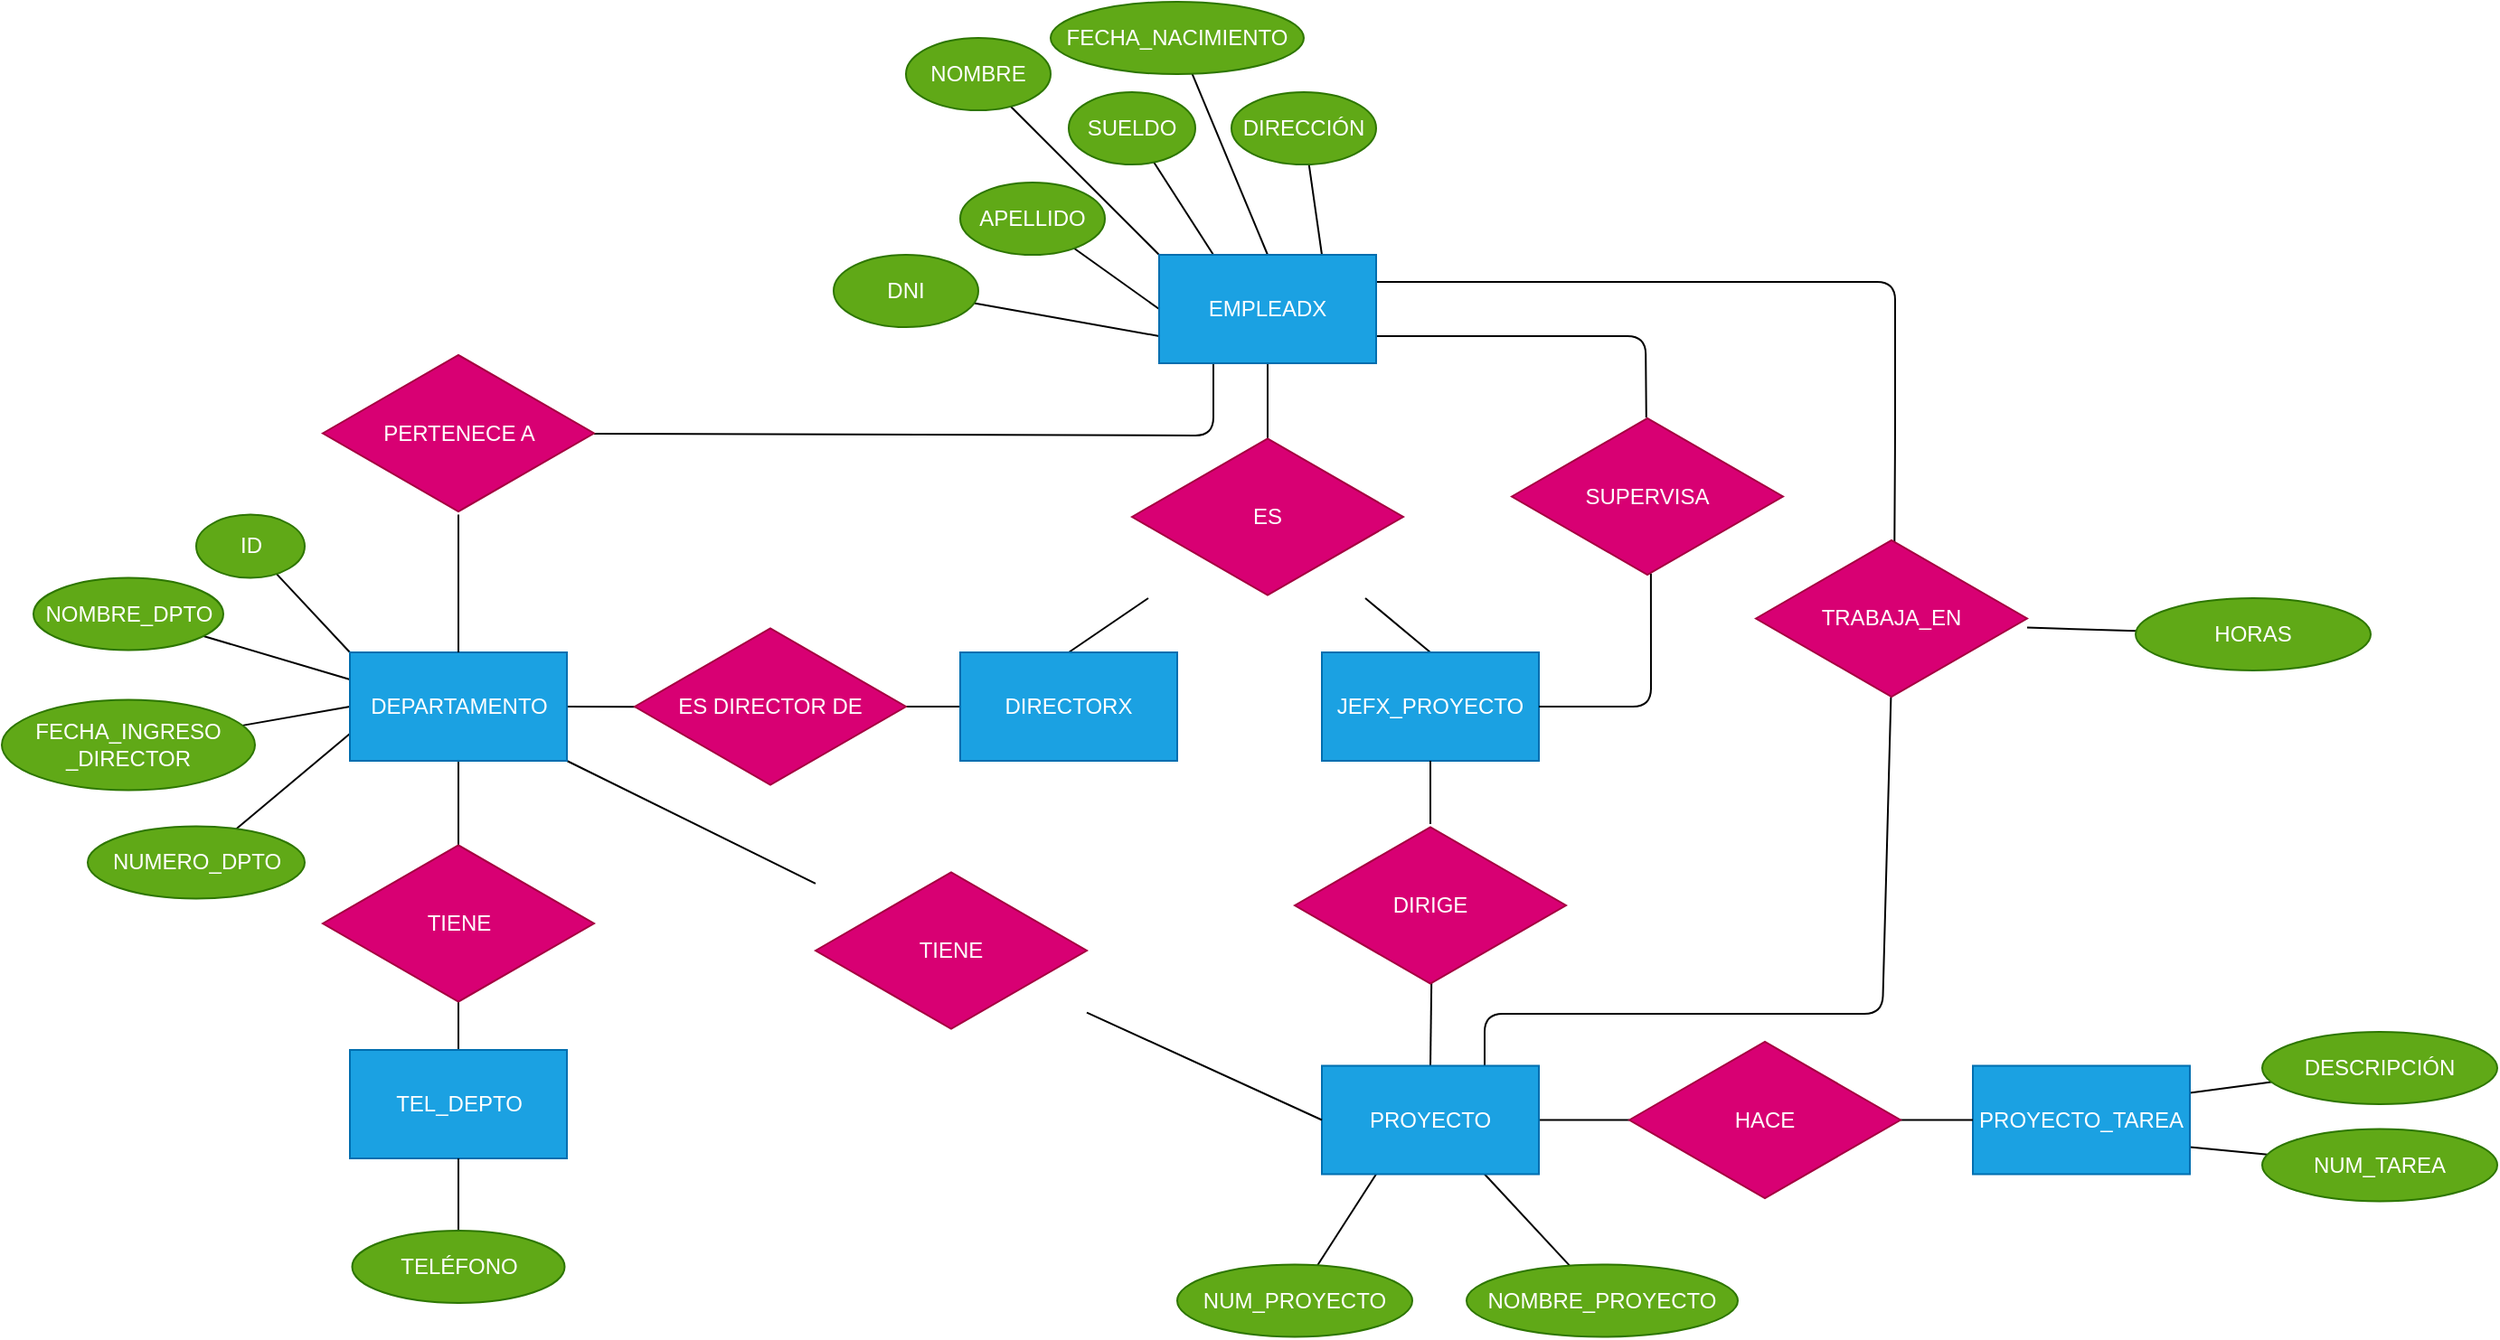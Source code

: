 <mxfile version="20.3.3" type="device"><diagram id="HXs-7ExEDOnrbbwlSL16" name="Page-1"><mxGraphModel dx="2881" dy="1063" grid="1" gridSize="10" guides="1" tooltips="1" connect="1" arrows="1" fold="1" page="1" pageScale="1" pageWidth="850" pageHeight="1100" math="0" shadow="0"><root><mxCell id="0"/><mxCell id="1" parent="0"/><mxCell id="LuEVlL8RjTMX9jjmykgY-19" style="orthogonalLoop=1;jettySize=auto;html=1;exitX=0.25;exitY=0;exitDx=0;exitDy=0;strokeColor=default;endArrow=none;endFill=0;" edge="1" parent="1" source="LuEVlL8RjTMX9jjmykgY-1" target="LuEVlL8RjTMX9jjmykgY-16"><mxGeometry relative="1" as="geometry"/></mxCell><mxCell id="LuEVlL8RjTMX9jjmykgY-20" style="edgeStyle=none;orthogonalLoop=1;jettySize=auto;html=1;exitX=0.75;exitY=0;exitDx=0;exitDy=0;strokeColor=default;endArrow=none;endFill=0;" edge="1" parent="1" source="LuEVlL8RjTMX9jjmykgY-1" target="LuEVlL8RjTMX9jjmykgY-15"><mxGeometry relative="1" as="geometry"/></mxCell><mxCell id="LuEVlL8RjTMX9jjmykgY-21" style="edgeStyle=none;orthogonalLoop=1;jettySize=auto;html=1;exitX=0;exitY=0.5;exitDx=0;exitDy=0;strokeColor=default;endArrow=none;endFill=0;" edge="1" parent="1" source="LuEVlL8RjTMX9jjmykgY-1" target="LuEVlL8RjTMX9jjmykgY-13"><mxGeometry relative="1" as="geometry"/></mxCell><mxCell id="LuEVlL8RjTMX9jjmykgY-22" style="edgeStyle=none;orthogonalLoop=1;jettySize=auto;html=1;exitX=0;exitY=0.75;exitDx=0;exitDy=0;strokeColor=default;endArrow=none;endFill=0;" edge="1" parent="1" source="LuEVlL8RjTMX9jjmykgY-1" target="LuEVlL8RjTMX9jjmykgY-11"><mxGeometry relative="1" as="geometry"/></mxCell><mxCell id="LuEVlL8RjTMX9jjmykgY-23" style="edgeStyle=none;orthogonalLoop=1;jettySize=auto;html=1;exitX=0;exitY=0;exitDx=0;exitDy=0;strokeColor=default;endArrow=none;endFill=0;" edge="1" parent="1" source="LuEVlL8RjTMX9jjmykgY-1" target="LuEVlL8RjTMX9jjmykgY-12"><mxGeometry relative="1" as="geometry"/></mxCell><mxCell id="LuEVlL8RjTMX9jjmykgY-24" style="edgeStyle=none;orthogonalLoop=1;jettySize=auto;html=1;exitX=0.5;exitY=0;exitDx=0;exitDy=0;strokeColor=default;endArrow=none;endFill=0;" edge="1" parent="1" source="LuEVlL8RjTMX9jjmykgY-1" target="LuEVlL8RjTMX9jjmykgY-14"><mxGeometry relative="1" as="geometry"/></mxCell><mxCell id="LuEVlL8RjTMX9jjmykgY-28" style="edgeStyle=none;orthogonalLoop=1;jettySize=auto;html=1;exitX=0.25;exitY=1;exitDx=0;exitDy=0;strokeColor=default;endArrow=none;endFill=0;" edge="1" parent="1" source="LuEVlL8RjTMX9jjmykgY-1" target="LuEVlL8RjTMX9jjmykgY-27"><mxGeometry relative="1" as="geometry"><Array as="points"><mxPoint x="110" y="280"/></Array></mxGeometry></mxCell><mxCell id="LuEVlL8RjTMX9jjmykgY-31" style="edgeStyle=none;orthogonalLoop=1;jettySize=auto;html=1;exitX=1;exitY=0.75;exitDx=0;exitDy=0;strokeColor=default;endArrow=none;endFill=0;entryX=0.496;entryY=0.015;entryDx=0;entryDy=0;entryPerimeter=0;" edge="1" parent="1" source="LuEVlL8RjTMX9jjmykgY-1" target="LuEVlL8RjTMX9jjmykgY-30"><mxGeometry relative="1" as="geometry"><Array as="points"><mxPoint x="349" y="225"/></Array></mxGeometry></mxCell><mxCell id="LuEVlL8RjTMX9jjmykgY-39" style="edgeStyle=none;orthogonalLoop=1;jettySize=auto;html=1;entryX=0.5;entryY=0.048;entryDx=0;entryDy=0;entryPerimeter=0;strokeColor=default;endArrow=none;endFill=0;" edge="1" parent="1" source="LuEVlL8RjTMX9jjmykgY-1" target="LuEVlL8RjTMX9jjmykgY-36"><mxGeometry relative="1" as="geometry"/></mxCell><mxCell id="LuEVlL8RjTMX9jjmykgY-81" style="edgeStyle=none;orthogonalLoop=1;jettySize=auto;html=1;exitX=1;exitY=0.25;exitDx=0;exitDy=0;entryX=0.511;entryY=0.03;entryDx=0;entryDy=0;entryPerimeter=0;strokeColor=default;endArrow=none;endFill=0;" edge="1" parent="1" source="LuEVlL8RjTMX9jjmykgY-1" target="LuEVlL8RjTMX9jjmykgY-10"><mxGeometry relative="1" as="geometry"><Array as="points"><mxPoint x="487" y="195"/><mxPoint x="487" y="280"/></Array></mxGeometry></mxCell><mxCell id="LuEVlL8RjTMX9jjmykgY-1" value="EMPLEADX" style="rounded=0;whiteSpace=wrap;html=1;fillColor=#1ba1e2;strokeColor=#006EAF;fontColor=#ffffff;" vertex="1" parent="1"><mxGeometry x="80" y="180" width="120" height="60" as="geometry"/></mxCell><mxCell id="LuEVlL8RjTMX9jjmykgY-41" style="edgeStyle=none;orthogonalLoop=1;jettySize=auto;html=1;exitX=0.5;exitY=0;exitDx=0;exitDy=0;strokeColor=default;endArrow=none;endFill=0;" edge="1" parent="1" source="LuEVlL8RjTMX9jjmykgY-2" target="LuEVlL8RjTMX9jjmykgY-36"><mxGeometry relative="1" as="geometry"/></mxCell><mxCell id="LuEVlL8RjTMX9jjmykgY-52" value="" style="edgeStyle=none;orthogonalLoop=1;jettySize=auto;html=1;strokeColor=default;endArrow=none;endFill=0;" edge="1" parent="1" source="LuEVlL8RjTMX9jjmykgY-2" target="LuEVlL8RjTMX9jjmykgY-50"><mxGeometry relative="1" as="geometry"/></mxCell><mxCell id="LuEVlL8RjTMX9jjmykgY-2" value="DIRECTORX" style="rounded=0;whiteSpace=wrap;html=1;fillColor=#1ba1e2;strokeColor=#006EAF;fontColor=#ffffff;" vertex="1" parent="1"><mxGeometry x="-30" y="400" width="120" height="60" as="geometry"/></mxCell><mxCell id="LuEVlL8RjTMX9jjmykgY-40" style="edgeStyle=none;orthogonalLoop=1;jettySize=auto;html=1;exitX=0.5;exitY=0;exitDx=0;exitDy=0;strokeColor=default;endArrow=none;endFill=0;" edge="1" parent="1" source="LuEVlL8RjTMX9jjmykgY-3" target="LuEVlL8RjTMX9jjmykgY-36"><mxGeometry relative="1" as="geometry"/></mxCell><mxCell id="LuEVlL8RjTMX9jjmykgY-3" value="JEFX_PROYECTO" style="rounded=0;whiteSpace=wrap;html=1;fillColor=#1ba1e2;strokeColor=#006EAF;fontColor=#ffffff;" vertex="1" parent="1"><mxGeometry x="170" y="400" width="120" height="60" as="geometry"/></mxCell><mxCell id="LuEVlL8RjTMX9jjmykgY-46" style="edgeStyle=none;orthogonalLoop=1;jettySize=auto;html=1;exitX=0;exitY=0;exitDx=0;exitDy=0;strokeColor=default;endArrow=none;endFill=0;" edge="1" parent="1" source="LuEVlL8RjTMX9jjmykgY-4" target="LuEVlL8RjTMX9jjmykgY-42"><mxGeometry relative="1" as="geometry"/></mxCell><mxCell id="LuEVlL8RjTMX9jjmykgY-47" style="edgeStyle=none;orthogonalLoop=1;jettySize=auto;html=1;exitX=0;exitY=0.25;exitDx=0;exitDy=0;strokeColor=default;endArrow=none;endFill=0;" edge="1" parent="1" source="LuEVlL8RjTMX9jjmykgY-4" target="LuEVlL8RjTMX9jjmykgY-43"><mxGeometry relative="1" as="geometry"/></mxCell><mxCell id="LuEVlL8RjTMX9jjmykgY-48" style="edgeStyle=none;orthogonalLoop=1;jettySize=auto;html=1;exitX=0;exitY=0.5;exitDx=0;exitDy=0;strokeColor=default;endArrow=none;endFill=0;" edge="1" parent="1" source="LuEVlL8RjTMX9jjmykgY-4" target="LuEVlL8RjTMX9jjmykgY-45"><mxGeometry relative="1" as="geometry"/></mxCell><mxCell id="LuEVlL8RjTMX9jjmykgY-49" style="edgeStyle=none;orthogonalLoop=1;jettySize=auto;html=1;exitX=0;exitY=0.75;exitDx=0;exitDy=0;strokeColor=default;endArrow=none;endFill=0;" edge="1" parent="1" source="LuEVlL8RjTMX9jjmykgY-4" target="LuEVlL8RjTMX9jjmykgY-44"><mxGeometry relative="1" as="geometry"/></mxCell><mxCell id="LuEVlL8RjTMX9jjmykgY-51" style="edgeStyle=none;orthogonalLoop=1;jettySize=auto;html=1;exitX=1;exitY=0.5;exitDx=0;exitDy=0;entryX=0.003;entryY=0.502;entryDx=0;entryDy=0;entryPerimeter=0;strokeColor=default;endArrow=none;endFill=0;" edge="1" parent="1" source="LuEVlL8RjTMX9jjmykgY-4" target="LuEVlL8RjTMX9jjmykgY-50"><mxGeometry relative="1" as="geometry"/></mxCell><mxCell id="LuEVlL8RjTMX9jjmykgY-55" style="edgeStyle=none;orthogonalLoop=1;jettySize=auto;html=1;exitX=0.5;exitY=1;exitDx=0;exitDy=0;strokeColor=default;endArrow=none;endFill=0;entryX=0.5;entryY=0.024;entryDx=0;entryDy=0;entryPerimeter=0;" edge="1" parent="1" source="LuEVlL8RjTMX9jjmykgY-4" target="LuEVlL8RjTMX9jjmykgY-54"><mxGeometry relative="1" as="geometry"/></mxCell><mxCell id="LuEVlL8RjTMX9jjmykgY-68" style="edgeStyle=none;orthogonalLoop=1;jettySize=auto;html=1;exitX=1;exitY=1;exitDx=0;exitDy=0;strokeColor=default;endArrow=none;endFill=0;" edge="1" parent="1" source="LuEVlL8RjTMX9jjmykgY-4" target="LuEVlL8RjTMX9jjmykgY-69"><mxGeometry relative="1" as="geometry"><mxPoint x="-80.0" y="590" as="targetPoint"/></mxGeometry></mxCell><mxCell id="LuEVlL8RjTMX9jjmykgY-4" value="DEPARTAMENTO" style="rounded=0;whiteSpace=wrap;html=1;fillColor=#1ba1e2;strokeColor=#006EAF;fontColor=#ffffff;" vertex="1" parent="1"><mxGeometry x="-367.5" y="400" width="120" height="60" as="geometry"/></mxCell><mxCell id="LuEVlL8RjTMX9jjmykgY-62" style="edgeStyle=none;orthogonalLoop=1;jettySize=auto;html=1;exitX=0.25;exitY=1;exitDx=0;exitDy=0;strokeColor=default;endArrow=none;endFill=0;" edge="1" parent="1" source="LuEVlL8RjTMX9jjmykgY-5" target="LuEVlL8RjTMX9jjmykgY-59"><mxGeometry relative="1" as="geometry"/></mxCell><mxCell id="LuEVlL8RjTMX9jjmykgY-63" style="edgeStyle=none;orthogonalLoop=1;jettySize=auto;html=1;exitX=0.75;exitY=1;exitDx=0;exitDy=0;strokeColor=default;endArrow=none;endFill=0;" edge="1" parent="1" source="LuEVlL8RjTMX9jjmykgY-5" target="LuEVlL8RjTMX9jjmykgY-60"><mxGeometry relative="1" as="geometry"/></mxCell><mxCell id="LuEVlL8RjTMX9jjmykgY-66" style="edgeStyle=none;orthogonalLoop=1;jettySize=auto;html=1;exitX=0.5;exitY=0;exitDx=0;exitDy=0;strokeColor=default;endArrow=none;endFill=0;entryX=0.504;entryY=0.97;entryDx=0;entryDy=0;entryPerimeter=0;" edge="1" parent="1" source="LuEVlL8RjTMX9jjmykgY-5" target="LuEVlL8RjTMX9jjmykgY-64"><mxGeometry relative="1" as="geometry"/></mxCell><mxCell id="LuEVlL8RjTMX9jjmykgY-72" style="edgeStyle=none;orthogonalLoop=1;jettySize=auto;html=1;exitX=1;exitY=0.5;exitDx=0;exitDy=0;strokeColor=default;endArrow=none;endFill=0;" edge="1" parent="1" source="LuEVlL8RjTMX9jjmykgY-5" target="LuEVlL8RjTMX9jjmykgY-71"><mxGeometry relative="1" as="geometry"/></mxCell><mxCell id="LuEVlL8RjTMX9jjmykgY-82" style="edgeStyle=none;orthogonalLoop=1;jettySize=auto;html=1;entryX=0.498;entryY=0.982;entryDx=0;entryDy=0;entryPerimeter=0;strokeColor=default;endArrow=none;endFill=0;exitX=0.75;exitY=0;exitDx=0;exitDy=0;" edge="1" parent="1" source="LuEVlL8RjTMX9jjmykgY-5" target="LuEVlL8RjTMX9jjmykgY-10"><mxGeometry relative="1" as="geometry"><Array as="points"><mxPoint x="260" y="600"/><mxPoint x="480" y="600"/></Array></mxGeometry></mxCell><mxCell id="LuEVlL8RjTMX9jjmykgY-5" value="PROYECTO" style="rounded=0;whiteSpace=wrap;html=1;fillColor=#1ba1e2;strokeColor=#006EAF;fontColor=#ffffff;" vertex="1" parent="1"><mxGeometry x="170" y="628.75" width="120" height="60" as="geometry"/></mxCell><mxCell id="LuEVlL8RjTMX9jjmykgY-77" style="edgeStyle=none;orthogonalLoop=1;jettySize=auto;html=1;exitX=1;exitY=0.25;exitDx=0;exitDy=0;strokeColor=default;endArrow=none;endFill=0;" edge="1" parent="1" source="LuEVlL8RjTMX9jjmykgY-6" target="LuEVlL8RjTMX9jjmykgY-75"><mxGeometry relative="1" as="geometry"/></mxCell><mxCell id="LuEVlL8RjTMX9jjmykgY-78" style="edgeStyle=none;orthogonalLoop=1;jettySize=auto;html=1;exitX=1;exitY=0.75;exitDx=0;exitDy=0;strokeColor=default;endArrow=none;endFill=0;" edge="1" parent="1" source="LuEVlL8RjTMX9jjmykgY-6" target="LuEVlL8RjTMX9jjmykgY-74"><mxGeometry relative="1" as="geometry"/></mxCell><mxCell id="LuEVlL8RjTMX9jjmykgY-6" value="PROYECTO_TAREA" style="rounded=0;whiteSpace=wrap;html=1;fillColor=#1ba1e2;strokeColor=#006EAF;fontColor=#ffffff;" vertex="1" parent="1"><mxGeometry x="530" y="628.75" width="120" height="60" as="geometry"/></mxCell><mxCell id="LuEVlL8RjTMX9jjmykgY-10" value="TRABAJA_EN" style="html=1;whiteSpace=wrap;aspect=fixed;shape=isoRectangle;fillColor=#d80073;strokeColor=#A50040;fontColor=#ffffff;" vertex="1" parent="1"><mxGeometry x="410" y="336.25" width="150" height="90" as="geometry"/></mxCell><mxCell id="LuEVlL8RjTMX9jjmykgY-11" value="DNI" style="ellipse;whiteSpace=wrap;html=1;fillColor=#60a917;fontColor=#ffffff;strokeColor=#2D7600;" vertex="1" parent="1"><mxGeometry x="-100" y="180" width="80" height="40" as="geometry"/></mxCell><mxCell id="LuEVlL8RjTMX9jjmykgY-12" value="NOMBRE" style="ellipse;whiteSpace=wrap;html=1;fillColor=#60a917;fontColor=#ffffff;strokeColor=#2D7600;" vertex="1" parent="1"><mxGeometry x="-60" y="60" width="80" height="40" as="geometry"/></mxCell><mxCell id="LuEVlL8RjTMX9jjmykgY-13" value="APELLIDO" style="ellipse;whiteSpace=wrap;html=1;fillColor=#60a917;fontColor=#ffffff;strokeColor=#2D7600;" vertex="1" parent="1"><mxGeometry x="-30" y="140" width="80" height="40" as="geometry"/></mxCell><mxCell id="LuEVlL8RjTMX9jjmykgY-14" value="FECHA_NACIMIENTO" style="ellipse;whiteSpace=wrap;html=1;fillColor=#60a917;fontColor=#ffffff;strokeColor=#2D7600;" vertex="1" parent="1"><mxGeometry x="20" y="40" width="140" height="40" as="geometry"/></mxCell><mxCell id="LuEVlL8RjTMX9jjmykgY-15" value="DIRECCIÓN" style="ellipse;whiteSpace=wrap;html=1;fillColor=#60a917;fontColor=#ffffff;strokeColor=#2D7600;" vertex="1" parent="1"><mxGeometry x="120" y="90" width="80" height="40" as="geometry"/></mxCell><mxCell id="LuEVlL8RjTMX9jjmykgY-16" value="SUELDO" style="ellipse;whiteSpace=wrap;html=1;fillColor=#60a917;fontColor=#ffffff;strokeColor=#2D7600;" vertex="1" parent="1"><mxGeometry x="30" y="90" width="70" height="40" as="geometry"/></mxCell><mxCell id="LuEVlL8RjTMX9jjmykgY-29" style="edgeStyle=none;orthogonalLoop=1;jettySize=auto;html=1;strokeColor=default;endArrow=none;endFill=0;" edge="1" parent="1" source="LuEVlL8RjTMX9jjmykgY-27" target="LuEVlL8RjTMX9jjmykgY-4"><mxGeometry relative="1" as="geometry"/></mxCell><mxCell id="LuEVlL8RjTMX9jjmykgY-27" value="PERTENECE A" style="html=1;whiteSpace=wrap;aspect=fixed;shape=isoRectangle;fillColor=#d80073;fontColor=#ffffff;strokeColor=#A50040;" vertex="1" parent="1"><mxGeometry x="-382.5" y="233.75" width="150" height="90" as="geometry"/></mxCell><mxCell id="LuEVlL8RjTMX9jjmykgY-32" style="edgeStyle=none;orthogonalLoop=1;jettySize=auto;html=1;strokeColor=default;endArrow=none;endFill=0;exitX=0.513;exitY=0.974;exitDx=0;exitDy=0;exitPerimeter=0;entryX=1;entryY=0.5;entryDx=0;entryDy=0;" edge="1" parent="1" source="LuEVlL8RjTMX9jjmykgY-30" target="LuEVlL8RjTMX9jjmykgY-3"><mxGeometry relative="1" as="geometry"><mxPoint x="230" y="240" as="targetPoint"/><Array as="points"><mxPoint x="352" y="430"/></Array></mxGeometry></mxCell><mxCell id="LuEVlL8RjTMX9jjmykgY-30" value="SUPERVISA" style="html=1;whiteSpace=wrap;aspect=fixed;shape=isoRectangle;fillColor=#d80073;fontColor=#ffffff;strokeColor=#A50040;" vertex="1" parent="1"><mxGeometry x="275" y="268.75" width="150" height="90" as="geometry"/></mxCell><mxCell id="LuEVlL8RjTMX9jjmykgY-36" value="ES" style="html=1;whiteSpace=wrap;aspect=fixed;shape=isoRectangle;fillColor=#d80073;fontColor=#ffffff;strokeColor=#A50040;" vertex="1" parent="1"><mxGeometry x="65" y="280" width="150" height="90" as="geometry"/></mxCell><mxCell id="LuEVlL8RjTMX9jjmykgY-42" value="ID" style="ellipse;whiteSpace=wrap;html=1;fillColor=#60a917;fontColor=#ffffff;strokeColor=#2D7600;" vertex="1" parent="1"><mxGeometry x="-452.5" y="323.75" width="60" height="35" as="geometry"/></mxCell><mxCell id="LuEVlL8RjTMX9jjmykgY-43" value="NOMBRE_DPTO" style="ellipse;whiteSpace=wrap;html=1;fillColor=#60a917;fontColor=#ffffff;strokeColor=#2D7600;" vertex="1" parent="1"><mxGeometry x="-542.5" y="358.75" width="105" height="40" as="geometry"/></mxCell><mxCell id="LuEVlL8RjTMX9jjmykgY-44" value="NUMERO_DPTO" style="ellipse;whiteSpace=wrap;html=1;fillColor=#60a917;fontColor=#ffffff;strokeColor=#2D7600;" vertex="1" parent="1"><mxGeometry x="-512.5" y="496.25" width="120" height="40" as="geometry"/></mxCell><mxCell id="LuEVlL8RjTMX9jjmykgY-45" value="FECHA_INGRESO&lt;br&gt;_DIRECTOR" style="ellipse;whiteSpace=wrap;html=1;fillColor=#60a917;fontColor=#ffffff;strokeColor=#2D7600;" vertex="1" parent="1"><mxGeometry x="-560" y="426.25" width="140" height="50" as="geometry"/></mxCell><mxCell id="LuEVlL8RjTMX9jjmykgY-50" value="ES DIRECTOR DE" style="html=1;whiteSpace=wrap;aspect=fixed;shape=isoRectangle;fillColor=#d80073;fontColor=#ffffff;strokeColor=#A50040;" vertex="1" parent="1"><mxGeometry x="-210" y="385" width="150" height="90" as="geometry"/></mxCell><mxCell id="LuEVlL8RjTMX9jjmykgY-56" style="edgeStyle=none;orthogonalLoop=1;jettySize=auto;html=1;exitX=0.5;exitY=0;exitDx=0;exitDy=0;strokeColor=default;endArrow=none;endFill=0;entryX=0.5;entryY=0.974;entryDx=0;entryDy=0;entryPerimeter=0;" edge="1" parent="1" source="LuEVlL8RjTMX9jjmykgY-53" target="LuEVlL8RjTMX9jjmykgY-54"><mxGeometry relative="1" as="geometry"/></mxCell><mxCell id="LuEVlL8RjTMX9jjmykgY-53" value="TEL_DEPTO" style="rounded=0;whiteSpace=wrap;html=1;fillColor=#1ba1e2;fontColor=#ffffff;strokeColor=#006EAF;" vertex="1" parent="1"><mxGeometry x="-367.5" y="620" width="120" height="60" as="geometry"/></mxCell><mxCell id="LuEVlL8RjTMX9jjmykgY-54" value="TIENE" style="html=1;whiteSpace=wrap;aspect=fixed;shape=isoRectangle;fillColor=#d80073;fontColor=#ffffff;strokeColor=#A50040;" vertex="1" parent="1"><mxGeometry x="-382.5" y="505" width="150" height="90" as="geometry"/></mxCell><mxCell id="LuEVlL8RjTMX9jjmykgY-58" style="edgeStyle=none;orthogonalLoop=1;jettySize=auto;html=1;exitX=0.5;exitY=0;exitDx=0;exitDy=0;entryX=0.5;entryY=1;entryDx=0;entryDy=0;strokeColor=default;endArrow=none;endFill=0;" edge="1" parent="1" source="LuEVlL8RjTMX9jjmykgY-57" target="LuEVlL8RjTMX9jjmykgY-53"><mxGeometry relative="1" as="geometry"/></mxCell><mxCell id="LuEVlL8RjTMX9jjmykgY-57" value="TELÉFONO" style="ellipse;whiteSpace=wrap;html=1;fillColor=#60a917;fontColor=#ffffff;strokeColor=#2D7600;" vertex="1" parent="1"><mxGeometry x="-366.25" y="720" width="117.5" height="40" as="geometry"/></mxCell><mxCell id="LuEVlL8RjTMX9jjmykgY-59" value="NUM_PROYECTO" style="ellipse;whiteSpace=wrap;html=1;fillColor=#60a917;fontColor=#ffffff;strokeColor=#2D7600;" vertex="1" parent="1"><mxGeometry x="90" y="738.75" width="130" height="40" as="geometry"/></mxCell><mxCell id="LuEVlL8RjTMX9jjmykgY-60" value="NOMBRE_PROYECTO" style="ellipse;whiteSpace=wrap;html=1;fillColor=#60a917;fontColor=#ffffff;strokeColor=#2D7600;" vertex="1" parent="1"><mxGeometry x="250" y="738.75" width="150" height="40" as="geometry"/></mxCell><mxCell id="LuEVlL8RjTMX9jjmykgY-65" style="edgeStyle=none;orthogonalLoop=1;jettySize=auto;html=1;entryX=0.5;entryY=1;entryDx=0;entryDy=0;strokeColor=default;endArrow=none;endFill=0;" edge="1" parent="1" source="LuEVlL8RjTMX9jjmykgY-64" target="LuEVlL8RjTMX9jjmykgY-3"><mxGeometry relative="1" as="geometry"/></mxCell><mxCell id="LuEVlL8RjTMX9jjmykgY-64" value="DIRIGE" style="html=1;whiteSpace=wrap;aspect=fixed;shape=isoRectangle;fillColor=#d80073;fontColor=#ffffff;strokeColor=#A50040;" vertex="1" parent="1"><mxGeometry x="155" y="495" width="150" height="90" as="geometry"/></mxCell><mxCell id="LuEVlL8RjTMX9jjmykgY-70" style="edgeStyle=none;orthogonalLoop=1;jettySize=auto;html=1;entryX=0;entryY=0.5;entryDx=0;entryDy=0;strokeColor=default;endArrow=none;endFill=0;" edge="1" parent="1" source="LuEVlL8RjTMX9jjmykgY-69" target="LuEVlL8RjTMX9jjmykgY-5"><mxGeometry relative="1" as="geometry"/></mxCell><mxCell id="LuEVlL8RjTMX9jjmykgY-69" value="TIENE" style="html=1;aspect=fixed;shape=isoRectangle;fillColor=#d80073;strokeColor=#A50040;fontColor=#ffffff;whiteSpace=wrap;" vertex="1" parent="1"><mxGeometry x="-110.0" y="520" width="150" height="90" as="geometry"/></mxCell><mxCell id="LuEVlL8RjTMX9jjmykgY-73" style="edgeStyle=none;orthogonalLoop=1;jettySize=auto;html=1;strokeColor=default;endArrow=none;endFill=0;" edge="1" parent="1" source="LuEVlL8RjTMX9jjmykgY-71" target="LuEVlL8RjTMX9jjmykgY-6"><mxGeometry relative="1" as="geometry"/></mxCell><mxCell id="LuEVlL8RjTMX9jjmykgY-71" value="HACE" style="html=1;whiteSpace=wrap;aspect=fixed;shape=isoRectangle;fillColor=#d80073;strokeColor=#A50040;fontColor=#ffffff;" vertex="1" parent="1"><mxGeometry x="340" y="613.75" width="150" height="90" as="geometry"/></mxCell><mxCell id="LuEVlL8RjTMX9jjmykgY-74" value="NUM_TAREA" style="ellipse;whiteSpace=wrap;html=1;fillColor=#60a917;fontColor=#ffffff;strokeColor=#2D7600;" vertex="1" parent="1"><mxGeometry x="690" y="663.75" width="130" height="40" as="geometry"/></mxCell><mxCell id="LuEVlL8RjTMX9jjmykgY-75" value="DESCRIPCIÓN" style="ellipse;whiteSpace=wrap;html=1;fillColor=#60a917;fontColor=#ffffff;strokeColor=#2D7600;" vertex="1" parent="1"><mxGeometry x="690" y="610" width="130" height="40" as="geometry"/></mxCell><mxCell id="LuEVlL8RjTMX9jjmykgY-80" style="edgeStyle=none;orthogonalLoop=1;jettySize=auto;html=1;entryX=1;entryY=0.556;entryDx=0;entryDy=0;entryPerimeter=0;strokeColor=default;endArrow=none;endFill=0;" edge="1" parent="1" source="LuEVlL8RjTMX9jjmykgY-79" target="LuEVlL8RjTMX9jjmykgY-10"><mxGeometry relative="1" as="geometry"/></mxCell><mxCell id="LuEVlL8RjTMX9jjmykgY-79" value="HORAS" style="ellipse;whiteSpace=wrap;html=1;fillColor=#60a917;fontColor=#ffffff;strokeColor=#2D7600;" vertex="1" parent="1"><mxGeometry x="620" y="370" width="130" height="40" as="geometry"/></mxCell></root></mxGraphModel></diagram></mxfile>